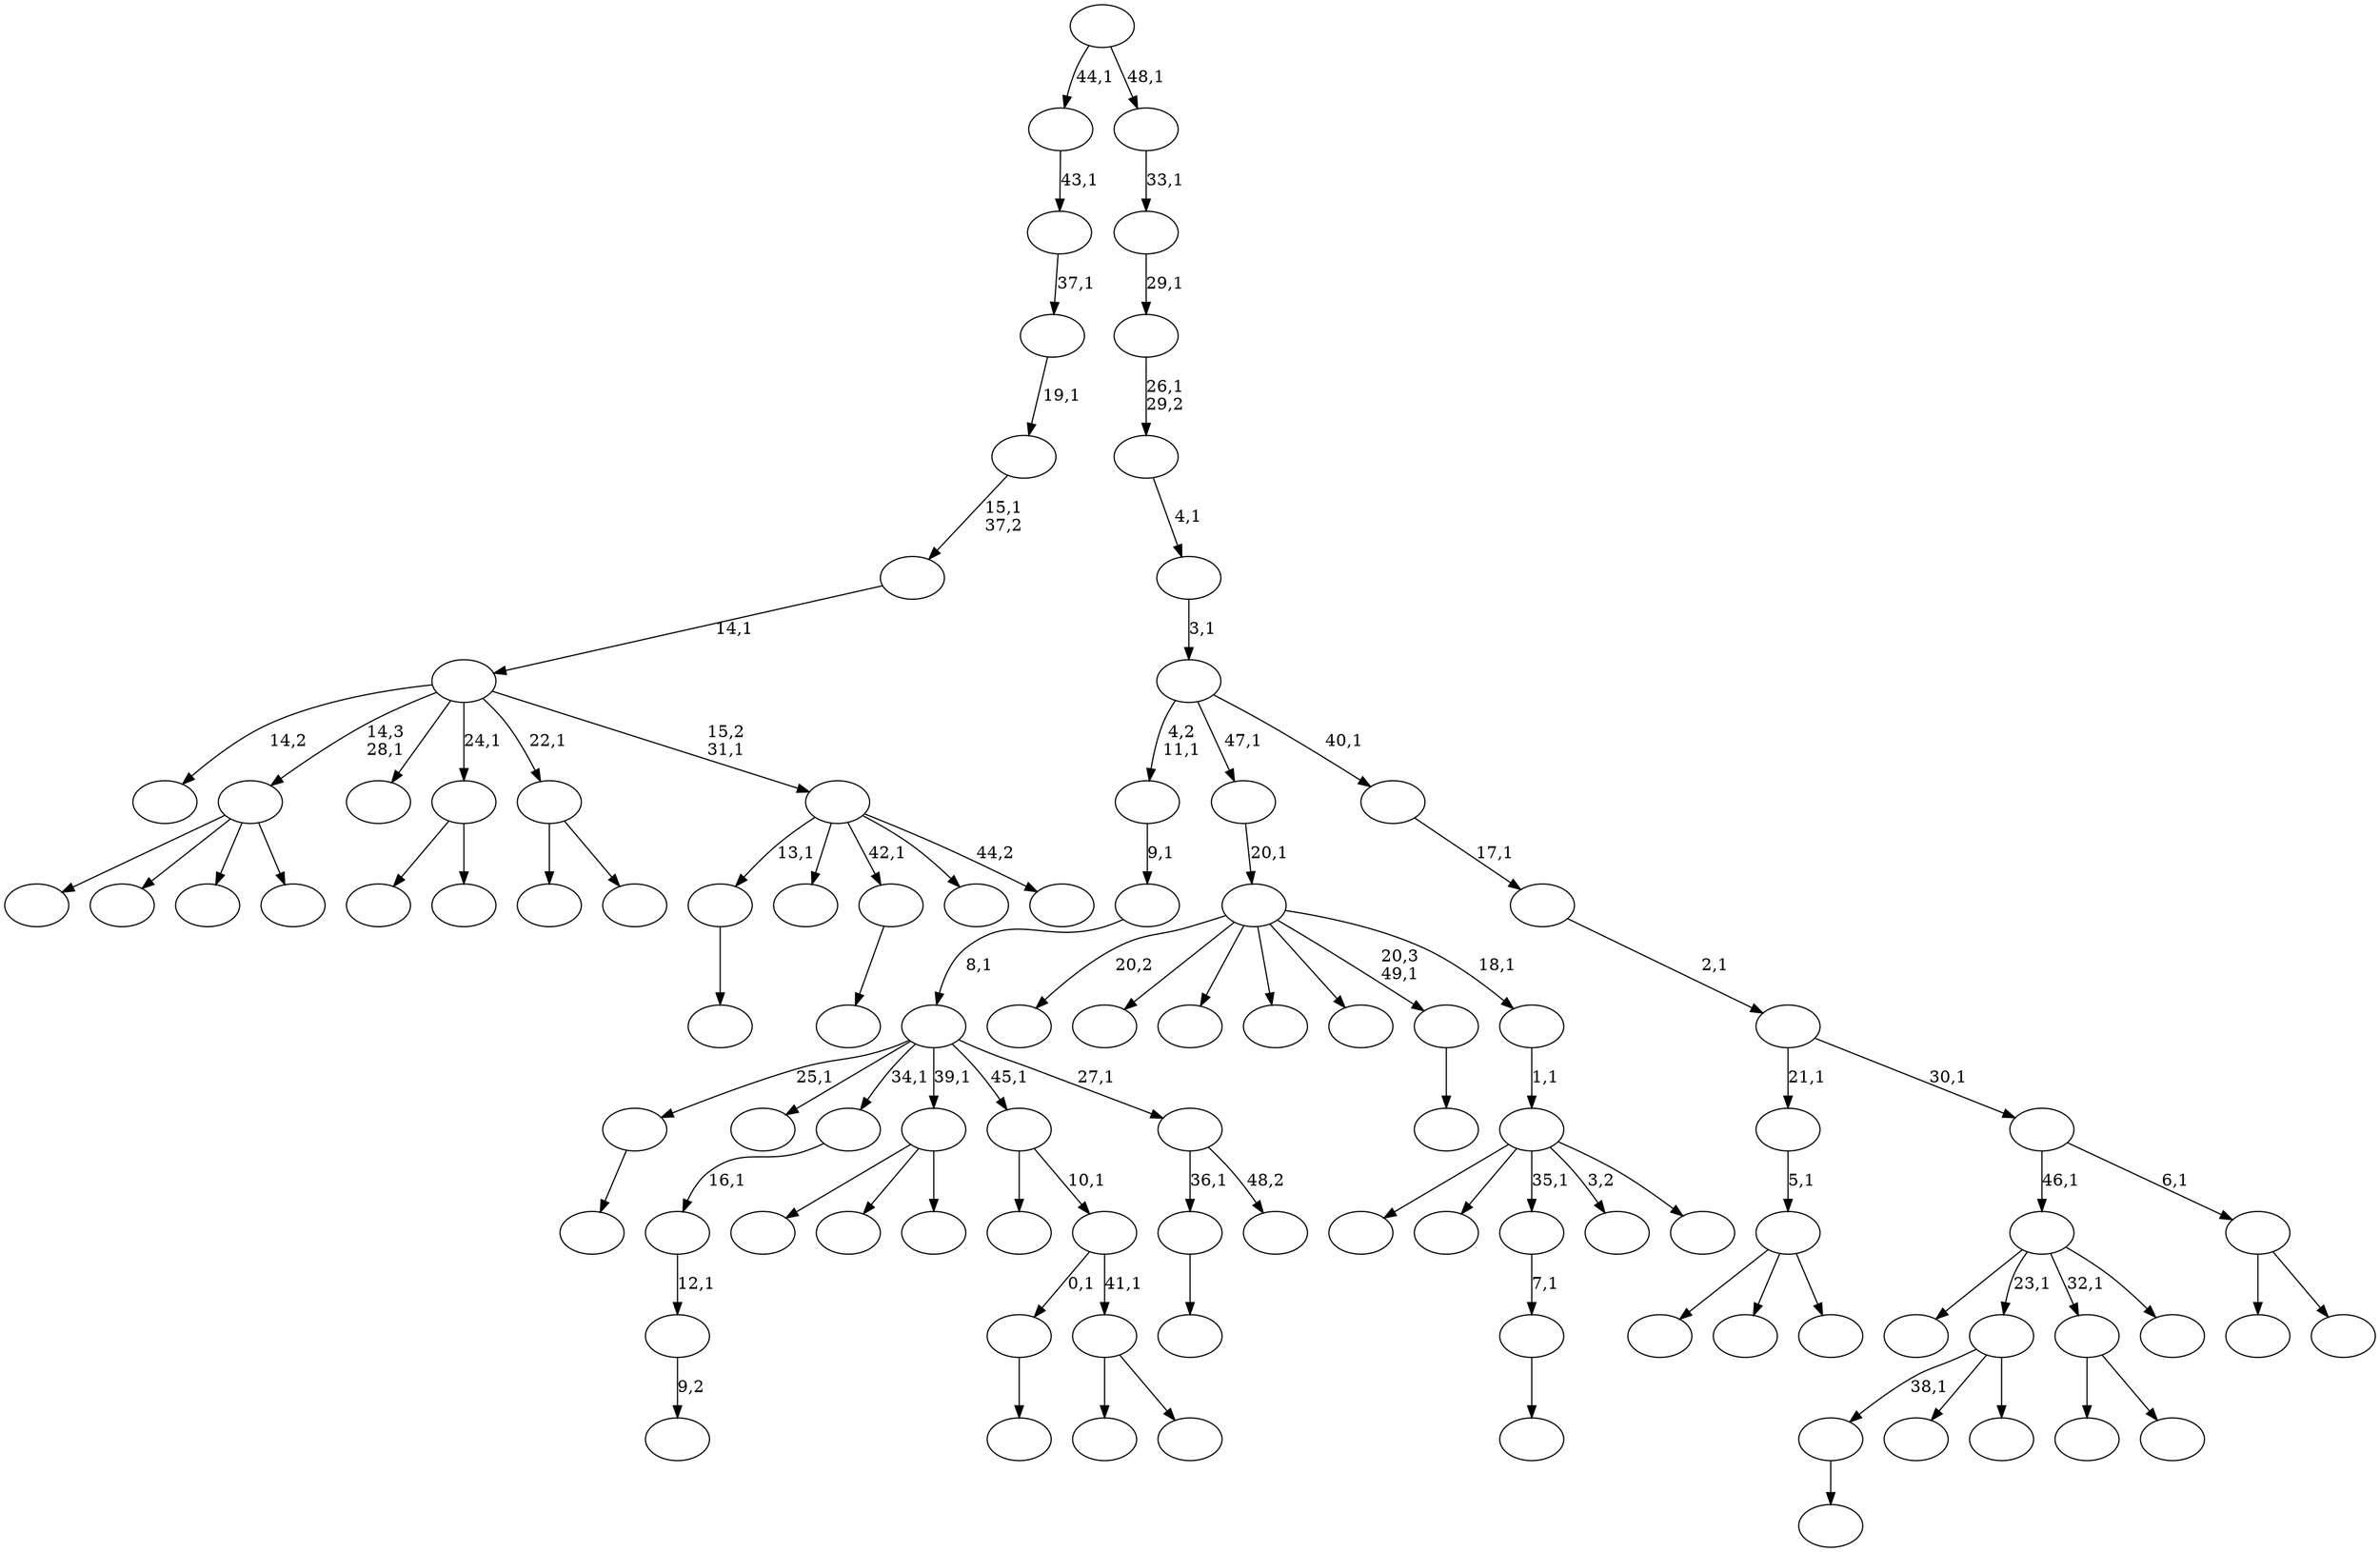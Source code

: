 digraph T {
	100 [label=""]
	99 [label=""]
	98 [label=""]
	97 [label=""]
	96 [label=""]
	95 [label=""]
	94 [label=""]
	93 [label=""]
	92 [label=""]
	91 [label=""]
	90 [label=""]
	89 [label=""]
	88 [label=""]
	87 [label=""]
	86 [label=""]
	85 [label=""]
	84 [label=""]
	83 [label=""]
	82 [label=""]
	81 [label=""]
	80 [label=""]
	79 [label=""]
	78 [label=""]
	77 [label=""]
	76 [label=""]
	75 [label=""]
	74 [label=""]
	73 [label=""]
	72 [label=""]
	71 [label=""]
	70 [label=""]
	69 [label=""]
	68 [label=""]
	67 [label=""]
	66 [label=""]
	65 [label=""]
	64 [label=""]
	63 [label=""]
	62 [label=""]
	61 [label=""]
	60 [label=""]
	59 [label=""]
	58 [label=""]
	57 [label=""]
	56 [label=""]
	55 [label=""]
	54 [label=""]
	53 [label=""]
	52 [label=""]
	51 [label=""]
	50 [label=""]
	49 [label=""]
	48 [label=""]
	47 [label=""]
	46 [label=""]
	45 [label=""]
	44 [label=""]
	43 [label=""]
	42 [label=""]
	41 [label=""]
	40 [label=""]
	39 [label=""]
	38 [label=""]
	37 [label=""]
	36 [label=""]
	35 [label=""]
	34 [label=""]
	33 [label=""]
	32 [label=""]
	31 [label=""]
	30 [label=""]
	29 [label=""]
	28 [label=""]
	27 [label=""]
	26 [label=""]
	25 [label=""]
	24 [label=""]
	23 [label=""]
	22 [label=""]
	21 [label=""]
	20 [label=""]
	19 [label=""]
	18 [label=""]
	17 [label=""]
	16 [label=""]
	15 [label=""]
	14 [label=""]
	13 [label=""]
	12 [label=""]
	11 [label=""]
	10 [label=""]
	9 [label=""]
	8 [label=""]
	7 [label=""]
	6 [label=""]
	5 [label=""]
	4 [label=""]
	3 [label=""]
	2 [label=""]
	1 [label=""]
	0 [label=""]
	97 -> 98 [label=""]
	94 -> 95 [label=""]
	92 -> 93 [label=""]
	87 -> 88 [label=""]
	85 -> 86 [label=""]
	79 -> 80 [label=""]
	70 -> 71 [label=""]
	69 -> 70 [label="7,1"]
	65 -> 89 [label=""]
	65 -> 68 [label=""]
	65 -> 66 [label=""]
	64 -> 65 [label="5,1"]
	62 -> 84 [label=""]
	62 -> 76 [label=""]
	62 -> 67 [label=""]
	62 -> 63 [label=""]
	56 -> 57 [label="9,2"]
	55 -> 56 [label="12,1"]
	54 -> 55 [label="16,1"]
	52 -> 85 [label="38,1"]
	52 -> 83 [label=""]
	52 -> 53 [label=""]
	49 -> 73 [label=""]
	49 -> 58 [label=""]
	49 -> 50 [label=""]
	45 -> 51 [label=""]
	45 -> 46 [label=""]
	43 -> 59 [label=""]
	43 -> 44 [label=""]
	42 -> 97 [label="0,1"]
	42 -> 43 [label="41,1"]
	41 -> 100 [label=""]
	41 -> 42 [label="10,1"]
	39 -> 40 [label=""]
	36 -> 38 [label=""]
	36 -> 37 [label=""]
	33 -> 96 [label=""]
	33 -> 34 [label=""]
	31 -> 78 [label=""]
	31 -> 52 [label="23,1"]
	31 -> 45 [label="32,1"]
	31 -> 32 [label=""]
	29 -> 92 [label="36,1"]
	29 -> 30 [label="48,2"]
	28 -> 87 [label="25,1"]
	28 -> 74 [label=""]
	28 -> 54 [label="34,1"]
	28 -> 49 [label="39,1"]
	28 -> 41 [label="45,1"]
	28 -> 29 [label="27,1"]
	27 -> 28 [label="8,1"]
	26 -> 27 [label="9,1"]
	24 -> 91 [label=""]
	24 -> 90 [label=""]
	24 -> 69 [label="35,1"]
	24 -> 61 [label="3,2"]
	24 -> 25 [label=""]
	23 -> 24 [label="1,1"]
	22 -> 99 [label="20,2"]
	22 -> 81 [label=""]
	22 -> 77 [label=""]
	22 -> 48 [label=""]
	22 -> 47 [label=""]
	22 -> 39 [label="20,3\n49,1"]
	22 -> 23 [label="18,1"]
	21 -> 22 [label="20,1"]
	19 -> 94 [label="13,1"]
	19 -> 82 [label=""]
	19 -> 79 [label="42,1"]
	19 -> 35 [label=""]
	19 -> 20 [label="44,2"]
	18 -> 72 [label="14,2"]
	18 -> 62 [label="14,3\n28,1"]
	18 -> 60 [label=""]
	18 -> 36 [label="24,1"]
	18 -> 33 [label="22,1"]
	18 -> 19 [label="15,2\n31,1"]
	17 -> 18 [label="14,1"]
	16 -> 17 [label="15,1\n37,2"]
	15 -> 16 [label="19,1"]
	14 -> 15 [label="37,1"]
	13 -> 14 [label="43,1"]
	11 -> 75 [label=""]
	11 -> 12 [label=""]
	10 -> 31 [label="46,1"]
	10 -> 11 [label="6,1"]
	9 -> 64 [label="21,1"]
	9 -> 10 [label="30,1"]
	8 -> 9 [label="2,1"]
	7 -> 8 [label="17,1"]
	6 -> 26 [label="4,2\n11,1"]
	6 -> 21 [label="47,1"]
	6 -> 7 [label="40,1"]
	5 -> 6 [label="3,1"]
	4 -> 5 [label="4,1"]
	3 -> 4 [label="26,1\n29,2"]
	2 -> 3 [label="29,1"]
	1 -> 2 [label="33,1"]
	0 -> 13 [label="44,1"]
	0 -> 1 [label="48,1"]
}
